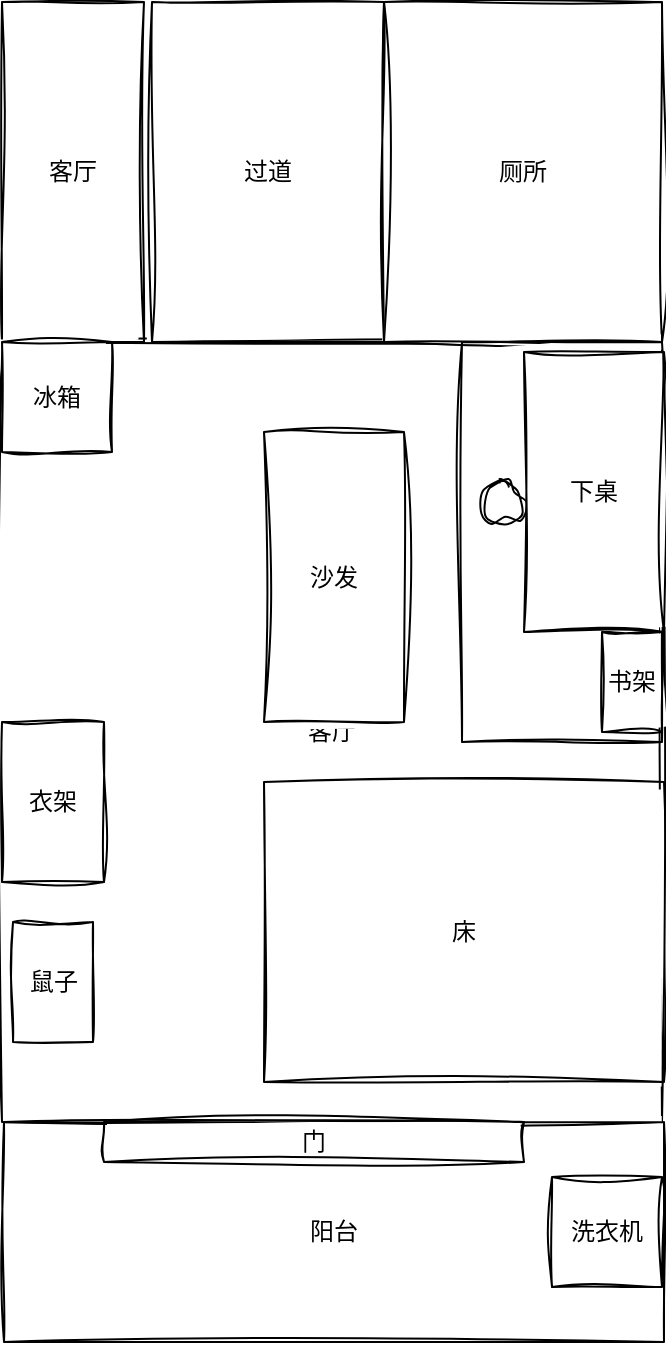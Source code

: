 <mxfile version="22.1.21" type="github">
  <diagram name="第 1 页" id="ttvk2VpSIbLEWLcFQqGe">
    <mxGraphModel dx="956" dy="518" grid="1" gridSize="10" guides="1" tooltips="1" connect="1" arrows="1" fold="1" page="1" pageScale="1" pageWidth="827" pageHeight="1169" math="0" shadow="0">
      <root>
        <mxCell id="0" />
        <mxCell id="1" parent="0" />
        <mxCell id="NBXYeHhTZ9dYfxO32vnS-1" value="客厅" style="rounded=0;whiteSpace=wrap;html=1;sketch=1;curveFitting=1;jiggle=2;" vertex="1" parent="1">
          <mxGeometry x="249" y="220" width="330" height="390" as="geometry" />
        </mxCell>
        <mxCell id="NBXYeHhTZ9dYfxO32vnS-2" value="客厅" style="rounded=0;whiteSpace=wrap;html=1;sketch=1;curveFitting=1;jiggle=2;" vertex="1" parent="1">
          <mxGeometry x="249" y="50" width="71" height="170" as="geometry" />
        </mxCell>
        <mxCell id="NBXYeHhTZ9dYfxO32vnS-3" value="厕所" style="rounded=0;whiteSpace=wrap;html=1;sketch=1;curveFitting=1;jiggle=2;" vertex="1" parent="1">
          <mxGeometry x="440" y="50" width="139" height="170" as="geometry" />
        </mxCell>
        <mxCell id="NBXYeHhTZ9dYfxO32vnS-5" value="过道" style="rounded=0;whiteSpace=wrap;html=1;sketch=1;curveFitting=1;jiggle=2;" vertex="1" parent="1">
          <mxGeometry x="324" y="50" width="116" height="170" as="geometry" />
        </mxCell>
        <mxCell id="NBXYeHhTZ9dYfxO32vnS-6" value="沙发" style="rounded=0;whiteSpace=wrap;html=1;sketch=1;curveFitting=1;jiggle=2;" vertex="1" parent="1">
          <mxGeometry x="380" y="265" width="70" height="145" as="geometry" />
        </mxCell>
        <mxCell id="NBXYeHhTZ9dYfxO32vnS-7" value="阳台" style="rounded=0;whiteSpace=wrap;html=1;sketch=1;curveFitting=1;jiggle=2;" vertex="1" parent="1">
          <mxGeometry x="250" y="610" width="330" height="110" as="geometry" />
        </mxCell>
        <mxCell id="NBXYeHhTZ9dYfxO32vnS-9" value="床" style="rounded=0;whiteSpace=wrap;html=1;sketch=1;curveFitting=1;jiggle=2;" vertex="1" parent="1">
          <mxGeometry x="380" y="440" width="200" height="150" as="geometry" />
        </mxCell>
        <mxCell id="NBXYeHhTZ9dYfxO32vnS-12" value="门" style="rounded=0;whiteSpace=wrap;html=1;sketch=1;curveFitting=1;jiggle=2;" vertex="1" parent="1">
          <mxGeometry x="300" y="610" width="210" height="20" as="geometry" />
        </mxCell>
        <mxCell id="NBXYeHhTZ9dYfxO32vnS-13" value="衣架" style="rounded=0;whiteSpace=wrap;html=1;sketch=1;curveFitting=1;jiggle=2;" vertex="1" parent="1">
          <mxGeometry x="249" y="410" width="51" height="80" as="geometry" />
        </mxCell>
        <mxCell id="NBXYeHhTZ9dYfxO32vnS-18" value="上床" style="rounded=0;whiteSpace=wrap;html=1;sketch=1;curveFitting=1;jiggle=2;verticalAlign=top;" vertex="1" parent="1">
          <mxGeometry x="479" y="220" width="100" height="200" as="geometry" />
        </mxCell>
        <mxCell id="NBXYeHhTZ9dYfxO32vnS-15" value="" style="ellipse;whiteSpace=wrap;html=1;sketch=1;curveFitting=1;jiggle=2;" vertex="1" parent="1">
          <mxGeometry x="490" y="290" width="20" height="20" as="geometry" />
        </mxCell>
        <mxCell id="NBXYeHhTZ9dYfxO32vnS-20" value="" style="group" vertex="1" connectable="0" parent="1">
          <mxGeometry x="510" y="225" width="70" height="190" as="geometry" />
        </mxCell>
        <mxCell id="NBXYeHhTZ9dYfxO32vnS-8" value="下桌" style="rounded=0;whiteSpace=wrap;html=1;sketch=1;curveFitting=1;jiggle=2;" vertex="1" parent="NBXYeHhTZ9dYfxO32vnS-20">
          <mxGeometry width="70" height="140" as="geometry" />
        </mxCell>
        <mxCell id="NBXYeHhTZ9dYfxO32vnS-17" value="书架" style="rounded=0;whiteSpace=wrap;html=1;sketch=1;curveFitting=1;jiggle=2;" vertex="1" parent="NBXYeHhTZ9dYfxO32vnS-20">
          <mxGeometry x="39" y="140" width="30" height="50" as="geometry" />
        </mxCell>
        <mxCell id="NBXYeHhTZ9dYfxO32vnS-21" value="冰箱" style="rounded=0;whiteSpace=wrap;html=1;sketch=1;curveFitting=1;jiggle=2;" vertex="1" parent="1">
          <mxGeometry x="249" y="220" width="55" height="55" as="geometry" />
        </mxCell>
        <mxCell id="NBXYeHhTZ9dYfxO32vnS-22" value="鼠子" style="rounded=0;whiteSpace=wrap;html=1;sketch=1;curveFitting=1;jiggle=2;" vertex="1" parent="1">
          <mxGeometry x="254.5" y="510" width="40" height="60" as="geometry" />
        </mxCell>
        <mxCell id="NBXYeHhTZ9dYfxO32vnS-23" value="洗衣机" style="rounded=0;whiteSpace=wrap;html=1;sketch=1;curveFitting=1;jiggle=2;" vertex="1" parent="1">
          <mxGeometry x="524" y="637.5" width="55" height="55" as="geometry" />
        </mxCell>
      </root>
    </mxGraphModel>
  </diagram>
</mxfile>
